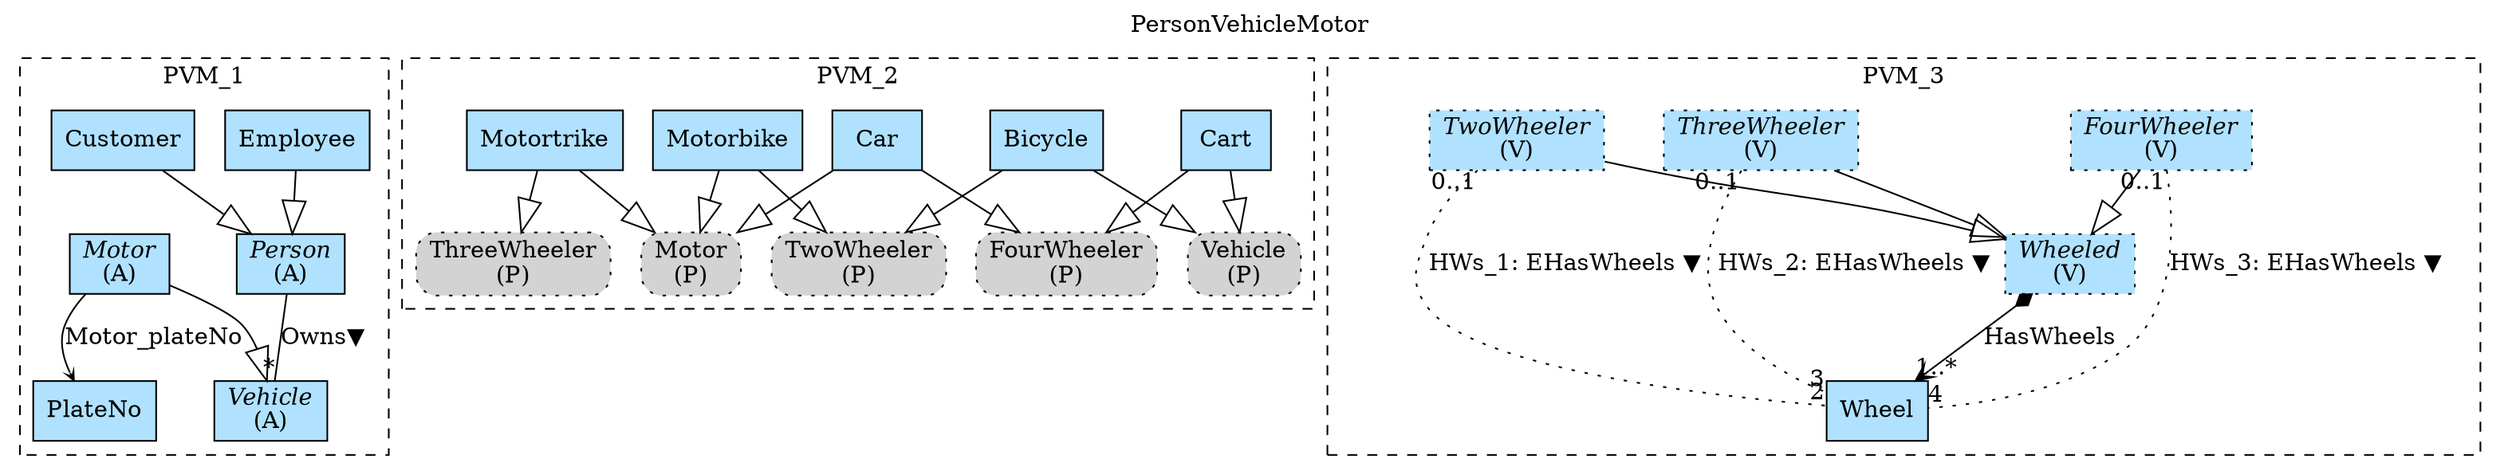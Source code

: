 digraph {graph[label=PersonVehicleMotor,labelloc=tl,labelfontsize=12];
subgraph cluster_PVM_1{style=dashed;label=PVM_1;
"PlateNo"[shape=record,fillcolor=lightskyblue1,style = filled,label="PlateNo"];
"Employee"[shape=record,fillcolor=lightskyblue1,style = filled,label="Employee"];
"Customer"[shape=record,fillcolor=lightskyblue1,style = filled,label="Customer"];
"Person"[shape=record,fillcolor=lightskyblue1,style = filled,label=<{<I>Person</I><br/>(A)}>];
"Motor"[shape=record,fillcolor=lightskyblue1,style = filled,label=<{<I>Motor</I><br/>(A)}>];
"Vehicle"[shape=record,fillcolor=lightskyblue1,style = filled,label=<{<I>Vehicle</I><br/>(A)}>];

"Person"->"Vehicle"[label="Owns▼",dir=none,taillabel="",headlabel="*"];
"Motor"->"PlateNo"[label="Motor_plateNo",arrowhead=vee,headlabel="",arrowsize=.5];
"Employee"->"Person"[arrowhead=onormal,arrowsize=2.0];
"Customer"->"Person"[arrowhead=onormal,arrowsize=2.0];
"Motor"->"Vehicle"[arrowhead=onormal,arrowsize=2.0];

}
subgraph cluster_PVM_2{style=dashed;label=PVM_2;
"PMotor"[shape=box,fillcolor=lightgray,style ="rounded,filled,dotted",label=<Motor<br/>(P)>];
"PVehicle"[shape=box,fillcolor=lightgray,style ="rounded,filled,dotted",label=<Vehicle<br/>(P)>];
"Cart"[shape=record,fillcolor=lightskyblue1,style = filled,label="Cart"];
"Bicycle"[shape=record,fillcolor=lightskyblue1,style = filled,label="Bicycle"];
"Motorbike"[shape=record,fillcolor=lightskyblue1,style = filled,label="Motorbike"];
"PTwoWheeler"[shape=box,fillcolor=lightgray,style ="rounded,filled,dotted",label=<TwoWheeler<br/>(P)>];
"Car"[shape=record,fillcolor=lightskyblue1,style = filled,label="Car"];
"PFourWheeler"[shape=box,fillcolor=lightgray,style ="rounded,filled,dotted",label=<FourWheeler<br/>(P)>];
"Motortrike"[shape=record,fillcolor=lightskyblue1,style = filled,label="Motortrike"];
"PThreeWheeler"[shape=box,fillcolor=lightgray,style ="rounded,filled,dotted",label=<ThreeWheeler<br/>(P)>];

"Car"->"PMotor"[arrowhead=onormal,arrowsize=2.0];
"Motorbike"->"PMotor"[arrowhead=onormal,arrowsize=2.0];
"Motortrike"->"PMotor"[arrowhead=onormal,arrowsize=2.0];
"Bicycle"->"PVehicle"[arrowhead=onormal,arrowsize=2.0];
"Cart"->"PVehicle"[arrowhead=onormal,arrowsize=2.0];
"Cart"->"PFourWheeler"[arrowhead=onormal,arrowsize=2.0];
"Bicycle"->"PTwoWheeler"[arrowhead=onormal,arrowsize=2.0];
"Motorbike"->"PTwoWheeler"[arrowhead=onormal,arrowsize=2.0];
"Car"->"PFourWheeler"[arrowhead=onormal,arrowsize=2.0];
"Motortrike"->"PThreeWheeler"[arrowhead=onormal,arrowsize=2.0];

}





subgraph cluster_PVM_3{style=dashed;label=PVM_3;
"Wheeled"[shape=record,fillcolor=lightskyblue1,style ="filled,dotted",label=<{<I>Wheeled</I><br/>(V)}>];
"TwoWheeler"[shape=record,fillcolor=lightskyblue1,style ="filled,dotted",label=<{<I>TwoWheeler</I><br/>(V)}>];
"ThreeWheeler"[shape=record,fillcolor=lightskyblue1,style ="filled,dotted",label=<{<I>ThreeWheeler</I><br/>(V)}>];
"FourWheeler"[shape=record,fillcolor=lightskyblue1,style ="filled,dotted",label=<{<I>FourWheeler</I><br/>(V)}>];
"Wheel"[shape=record,fillcolor=lightskyblue1,style = filled,label="Wheel"];

"TwoWheeler"->"Wheeled"[arrowhead=onormal,arrowsize=2.0];
"ThreeWheeler"->"Wheeled"[arrowhead=onormal,arrowsize=2.0];
"FourWheeler"->"Wheeled"[arrowhead=onormal,arrowsize=2.0];
"Wheeled"->"Wheel"[label="HasWheels",arrowhead=vee,arrowtail=diamond,dir=both,headlabel="1..*"];
"TwoWheeler"->"Wheel"[label="HWs_1: EHasWheels ▼",dir=none,taillabel="0..1",headlabel="2",style=dotted];
"ThreeWheeler"->"Wheel"[label="HWs_2: EHasWheels ▼",dir=none,taillabel="0..1",headlabel="3",style=dotted];
"FourWheeler"->"Wheel"[label="HWs_3: EHasWheels ▼",dir=none,taillabel="0..1",headlabel="4",style=dotted];

}
}